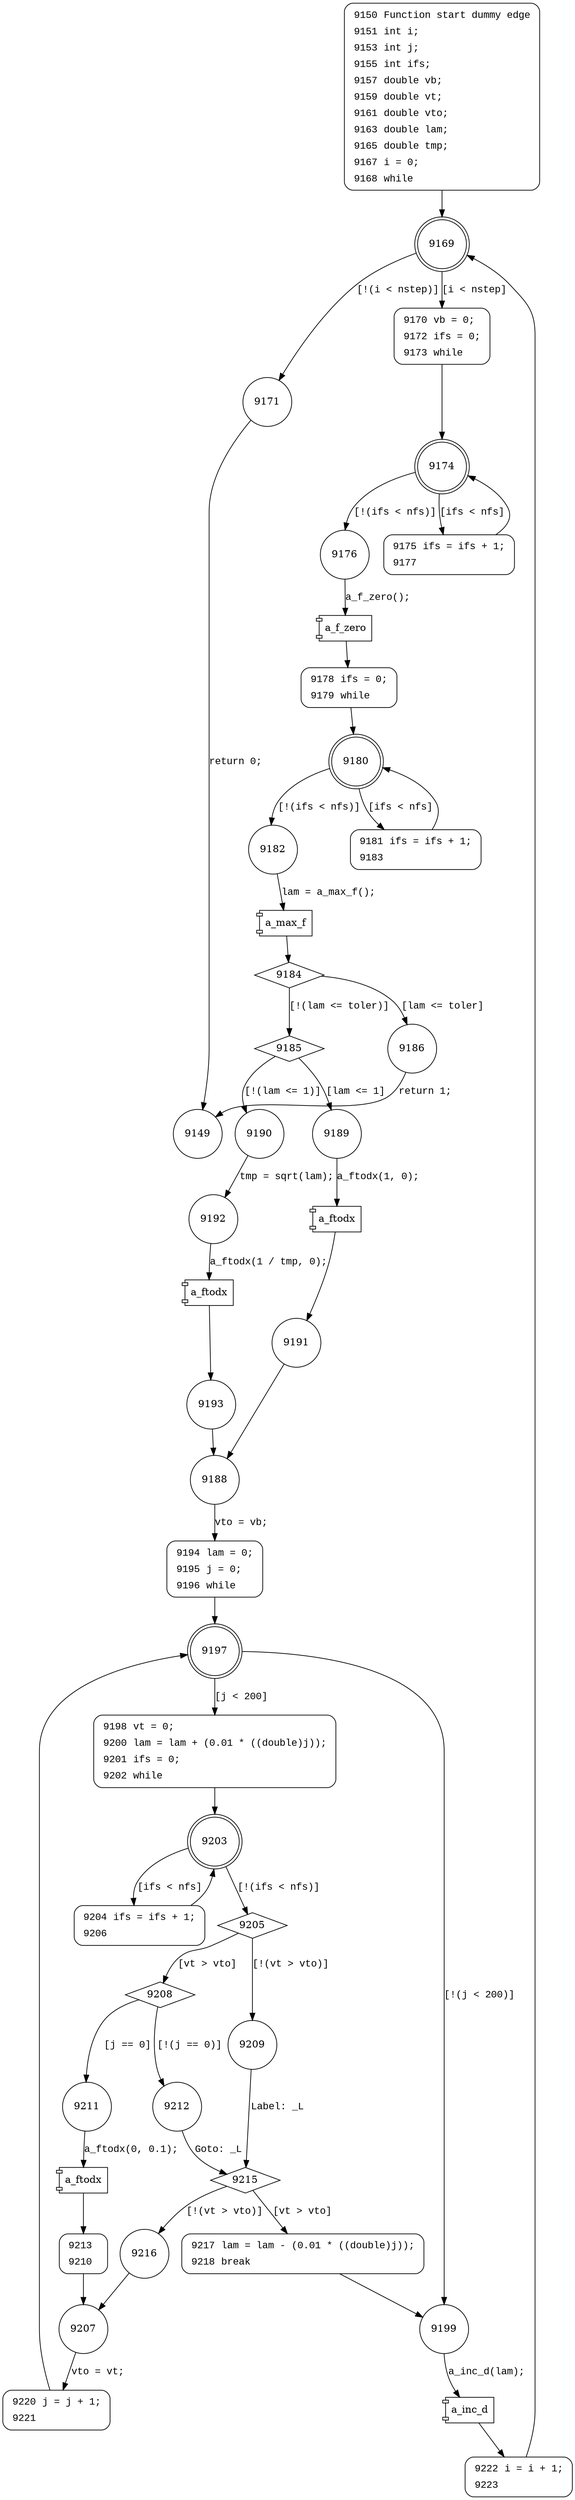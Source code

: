 digraph steep {
9169 [shape="doublecircle"]
9171 [shape="circle"]
9170 [shape="circle"]
9174 [shape="doublecircle"]
9176 [shape="circle"]
9175 [shape="circle"]
9178 [shape="circle"]
9180 [shape="doublecircle"]
9182 [shape="circle"]
9181 [shape="circle"]
9184 [shape="diamond"]
9185 [shape="diamond"]
9186 [shape="circle"]
9190 [shape="circle"]
9189 [shape="circle"]
9191 [shape="circle"]
9188 [shape="circle"]
9194 [shape="circle"]
9197 [shape="doublecircle"]
9199 [shape="circle"]
9198 [shape="circle"]
9203 [shape="doublecircle"]
9205 [shape="diamond"]
9204 [shape="circle"]
9209 [shape="circle"]
9208 [shape="diamond"]
9212 [shape="circle"]
9211 [shape="circle"]
9213 [shape="circle"]
9207 [shape="circle"]
9220 [shape="circle"]
9215 [shape="diamond"]
9216 [shape="circle"]
9217 [shape="circle"]
9222 [shape="circle"]
9192 [shape="circle"]
9193 [shape="circle"]
9149 [shape="circle"]
9150 [style="filled,bold" penwidth="1" fillcolor="white" fontname="Courier New" shape="Mrecord" label=<<table border="0" cellborder="0" cellpadding="3" bgcolor="white"><tr><td align="right">9150</td><td align="left">Function start dummy edge</td></tr><tr><td align="right">9151</td><td align="left">int i;</td></tr><tr><td align="right">9153</td><td align="left">int j;</td></tr><tr><td align="right">9155</td><td align="left">int ifs;</td></tr><tr><td align="right">9157</td><td align="left">double vb;</td></tr><tr><td align="right">9159</td><td align="left">double vt;</td></tr><tr><td align="right">9161</td><td align="left">double vto;</td></tr><tr><td align="right">9163</td><td align="left">double lam;</td></tr><tr><td align="right">9165</td><td align="left">double tmp;</td></tr><tr><td align="right">9167</td><td align="left">i = 0;</td></tr><tr><td align="right">9168</td><td align="left">while</td></tr></table>>]
9150 -> 9169[label=""]
9170 [style="filled,bold" penwidth="1" fillcolor="white" fontname="Courier New" shape="Mrecord" label=<<table border="0" cellborder="0" cellpadding="3" bgcolor="white"><tr><td align="right">9170</td><td align="left">vb = 0;</td></tr><tr><td align="right">9172</td><td align="left">ifs = 0;</td></tr><tr><td align="right">9173</td><td align="left">while</td></tr></table>>]
9170 -> 9174[label=""]
9175 [style="filled,bold" penwidth="1" fillcolor="white" fontname="Courier New" shape="Mrecord" label=<<table border="0" cellborder="0" cellpadding="3" bgcolor="white"><tr><td align="right">9175</td><td align="left">ifs = ifs + 1;</td></tr><tr><td align="right">9177</td><td align="left"></td></tr></table>>]
9175 -> 9174[label=""]
9178 [style="filled,bold" penwidth="1" fillcolor="white" fontname="Courier New" shape="Mrecord" label=<<table border="0" cellborder="0" cellpadding="3" bgcolor="white"><tr><td align="right">9178</td><td align="left">ifs = 0;</td></tr><tr><td align="right">9179</td><td align="left">while</td></tr></table>>]
9178 -> 9180[label=""]
9181 [style="filled,bold" penwidth="1" fillcolor="white" fontname="Courier New" shape="Mrecord" label=<<table border="0" cellborder="0" cellpadding="3" bgcolor="white"><tr><td align="right">9181</td><td align="left">ifs = ifs + 1;</td></tr><tr><td align="right">9183</td><td align="left"></td></tr></table>>]
9181 -> 9180[label=""]
9194 [style="filled,bold" penwidth="1" fillcolor="white" fontname="Courier New" shape="Mrecord" label=<<table border="0" cellborder="0" cellpadding="3" bgcolor="white"><tr><td align="right">9194</td><td align="left">lam = 0;</td></tr><tr><td align="right">9195</td><td align="left">j = 0;</td></tr><tr><td align="right">9196</td><td align="left">while</td></tr></table>>]
9194 -> 9197[label=""]
9198 [style="filled,bold" penwidth="1" fillcolor="white" fontname="Courier New" shape="Mrecord" label=<<table border="0" cellborder="0" cellpadding="3" bgcolor="white"><tr><td align="right">9198</td><td align="left">vt = 0;</td></tr><tr><td align="right">9200</td><td align="left">lam = lam + (0.01 * ((double)j));</td></tr><tr><td align="right">9201</td><td align="left">ifs = 0;</td></tr><tr><td align="right">9202</td><td align="left">while</td></tr></table>>]
9198 -> 9203[label=""]
9204 [style="filled,bold" penwidth="1" fillcolor="white" fontname="Courier New" shape="Mrecord" label=<<table border="0" cellborder="0" cellpadding="3" bgcolor="white"><tr><td align="right">9204</td><td align="left">ifs = ifs + 1;</td></tr><tr><td align="right">9206</td><td align="left"></td></tr></table>>]
9204 -> 9203[label=""]
9213 [style="filled,bold" penwidth="1" fillcolor="white" fontname="Courier New" shape="Mrecord" label=<<table border="0" cellborder="0" cellpadding="3" bgcolor="white"><tr><td align="right">9213</td><td align="left"></td></tr><tr><td align="right">9210</td><td align="left"></td></tr></table>>]
9213 -> 9207[label=""]
9220 [style="filled,bold" penwidth="1" fillcolor="white" fontname="Courier New" shape="Mrecord" label=<<table border="0" cellborder="0" cellpadding="3" bgcolor="white"><tr><td align="right">9220</td><td align="left">j = j + 1;</td></tr><tr><td align="right">9221</td><td align="left"></td></tr></table>>]
9220 -> 9197[label=""]
9217 [style="filled,bold" penwidth="1" fillcolor="white" fontname="Courier New" shape="Mrecord" label=<<table border="0" cellborder="0" cellpadding="3" bgcolor="white"><tr><td align="right">9217</td><td align="left">lam = lam - (0.01 * ((double)j));</td></tr><tr><td align="right">9218</td><td align="left">break</td></tr></table>>]
9217 -> 9199[label=""]
9222 [style="filled,bold" penwidth="1" fillcolor="white" fontname="Courier New" shape="Mrecord" label=<<table border="0" cellborder="0" cellpadding="3" bgcolor="white"><tr><td align="right">9222</td><td align="left">i = i + 1;</td></tr><tr><td align="right">9223</td><td align="left"></td></tr></table>>]
9222 -> 9169[label=""]
9169 -> 9171 [label="[!(i < nstep)]" fontname="Courier New"]
9169 -> 9170 [label="[i < nstep]" fontname="Courier New"]
9174 -> 9176 [label="[!(ifs < nfs)]" fontname="Courier New"]
9174 -> 9175 [label="[ifs < nfs]" fontname="Courier New"]
100151 [shape="component" label="a_f_zero"]
9176 -> 100151 [label="a_f_zero();" fontname="Courier New"]
100151 -> 9178 [label="" fontname="Courier New"]
9180 -> 9182 [label="[!(ifs < nfs)]" fontname="Courier New"]
9180 -> 9181 [label="[ifs < nfs]" fontname="Courier New"]
100152 [shape="component" label="a_max_f"]
9182 -> 100152 [label="lam = a_max_f();" fontname="Courier New"]
100152 -> 9184 [label="" fontname="Courier New"]
9184 -> 9185 [label="[!(lam <= toler)]" fontname="Courier New"]
9184 -> 9186 [label="[lam <= toler]" fontname="Courier New"]
9185 -> 9190 [label="[!(lam <= 1)]" fontname="Courier New"]
9185 -> 9189 [label="[lam <= 1]" fontname="Courier New"]
100153 [shape="component" label="a_ftodx"]
9189 -> 100153 [label="a_ftodx(1, 0);" fontname="Courier New"]
100153 -> 9191 [label="" fontname="Courier New"]
9188 -> 9194 [label="vto = vb;" fontname="Courier New"]
9197 -> 9199 [label="[!(j < 200)]" fontname="Courier New"]
9197 -> 9198 [label="[j < 200]" fontname="Courier New"]
9203 -> 9205 [label="[!(ifs < nfs)]" fontname="Courier New"]
9203 -> 9204 [label="[ifs < nfs]" fontname="Courier New"]
9205 -> 9209 [label="[!(vt > vto)]" fontname="Courier New"]
9205 -> 9208 [label="[vt > vto]" fontname="Courier New"]
9208 -> 9212 [label="[!(j == 0)]" fontname="Courier New"]
9208 -> 9211 [label="[j == 0]" fontname="Courier New"]
100154 [shape="component" label="a_ftodx"]
9211 -> 100154 [label="a_ftodx(0, 0.1);" fontname="Courier New"]
100154 -> 9213 [label="" fontname="Courier New"]
9207 -> 9220 [label="vto = vt;" fontname="Courier New"]
9212 -> 9215 [label="Goto: _L" fontname="Courier New"]
9215 -> 9216 [label="[!(vt > vto)]" fontname="Courier New"]
9215 -> 9217 [label="[vt > vto]" fontname="Courier New"]
100155 [shape="component" label="a_inc_d"]
9199 -> 100155 [label="a_inc_d(lam);" fontname="Courier New"]
100155 -> 9222 [label="" fontname="Courier New"]
9216 -> 9207 [label="" fontname="Courier New"]
9190 -> 9192 [label="tmp = sqrt(lam);" fontname="Courier New"]
100156 [shape="component" label="a_ftodx"]
9192 -> 100156 [label="a_ftodx(1 / tmp, 0);" fontname="Courier New"]
100156 -> 9193 [label="" fontname="Courier New"]
9171 -> 9149 [label="return 0;" fontname="Courier New"]
9186 -> 9149 [label="return 1;" fontname="Courier New"]
9191 -> 9188 [label="" fontname="Courier New"]
9209 -> 9215 [label="Label: _L" fontname="Courier New"]
9193 -> 9188 [label="" fontname="Courier New"]
}